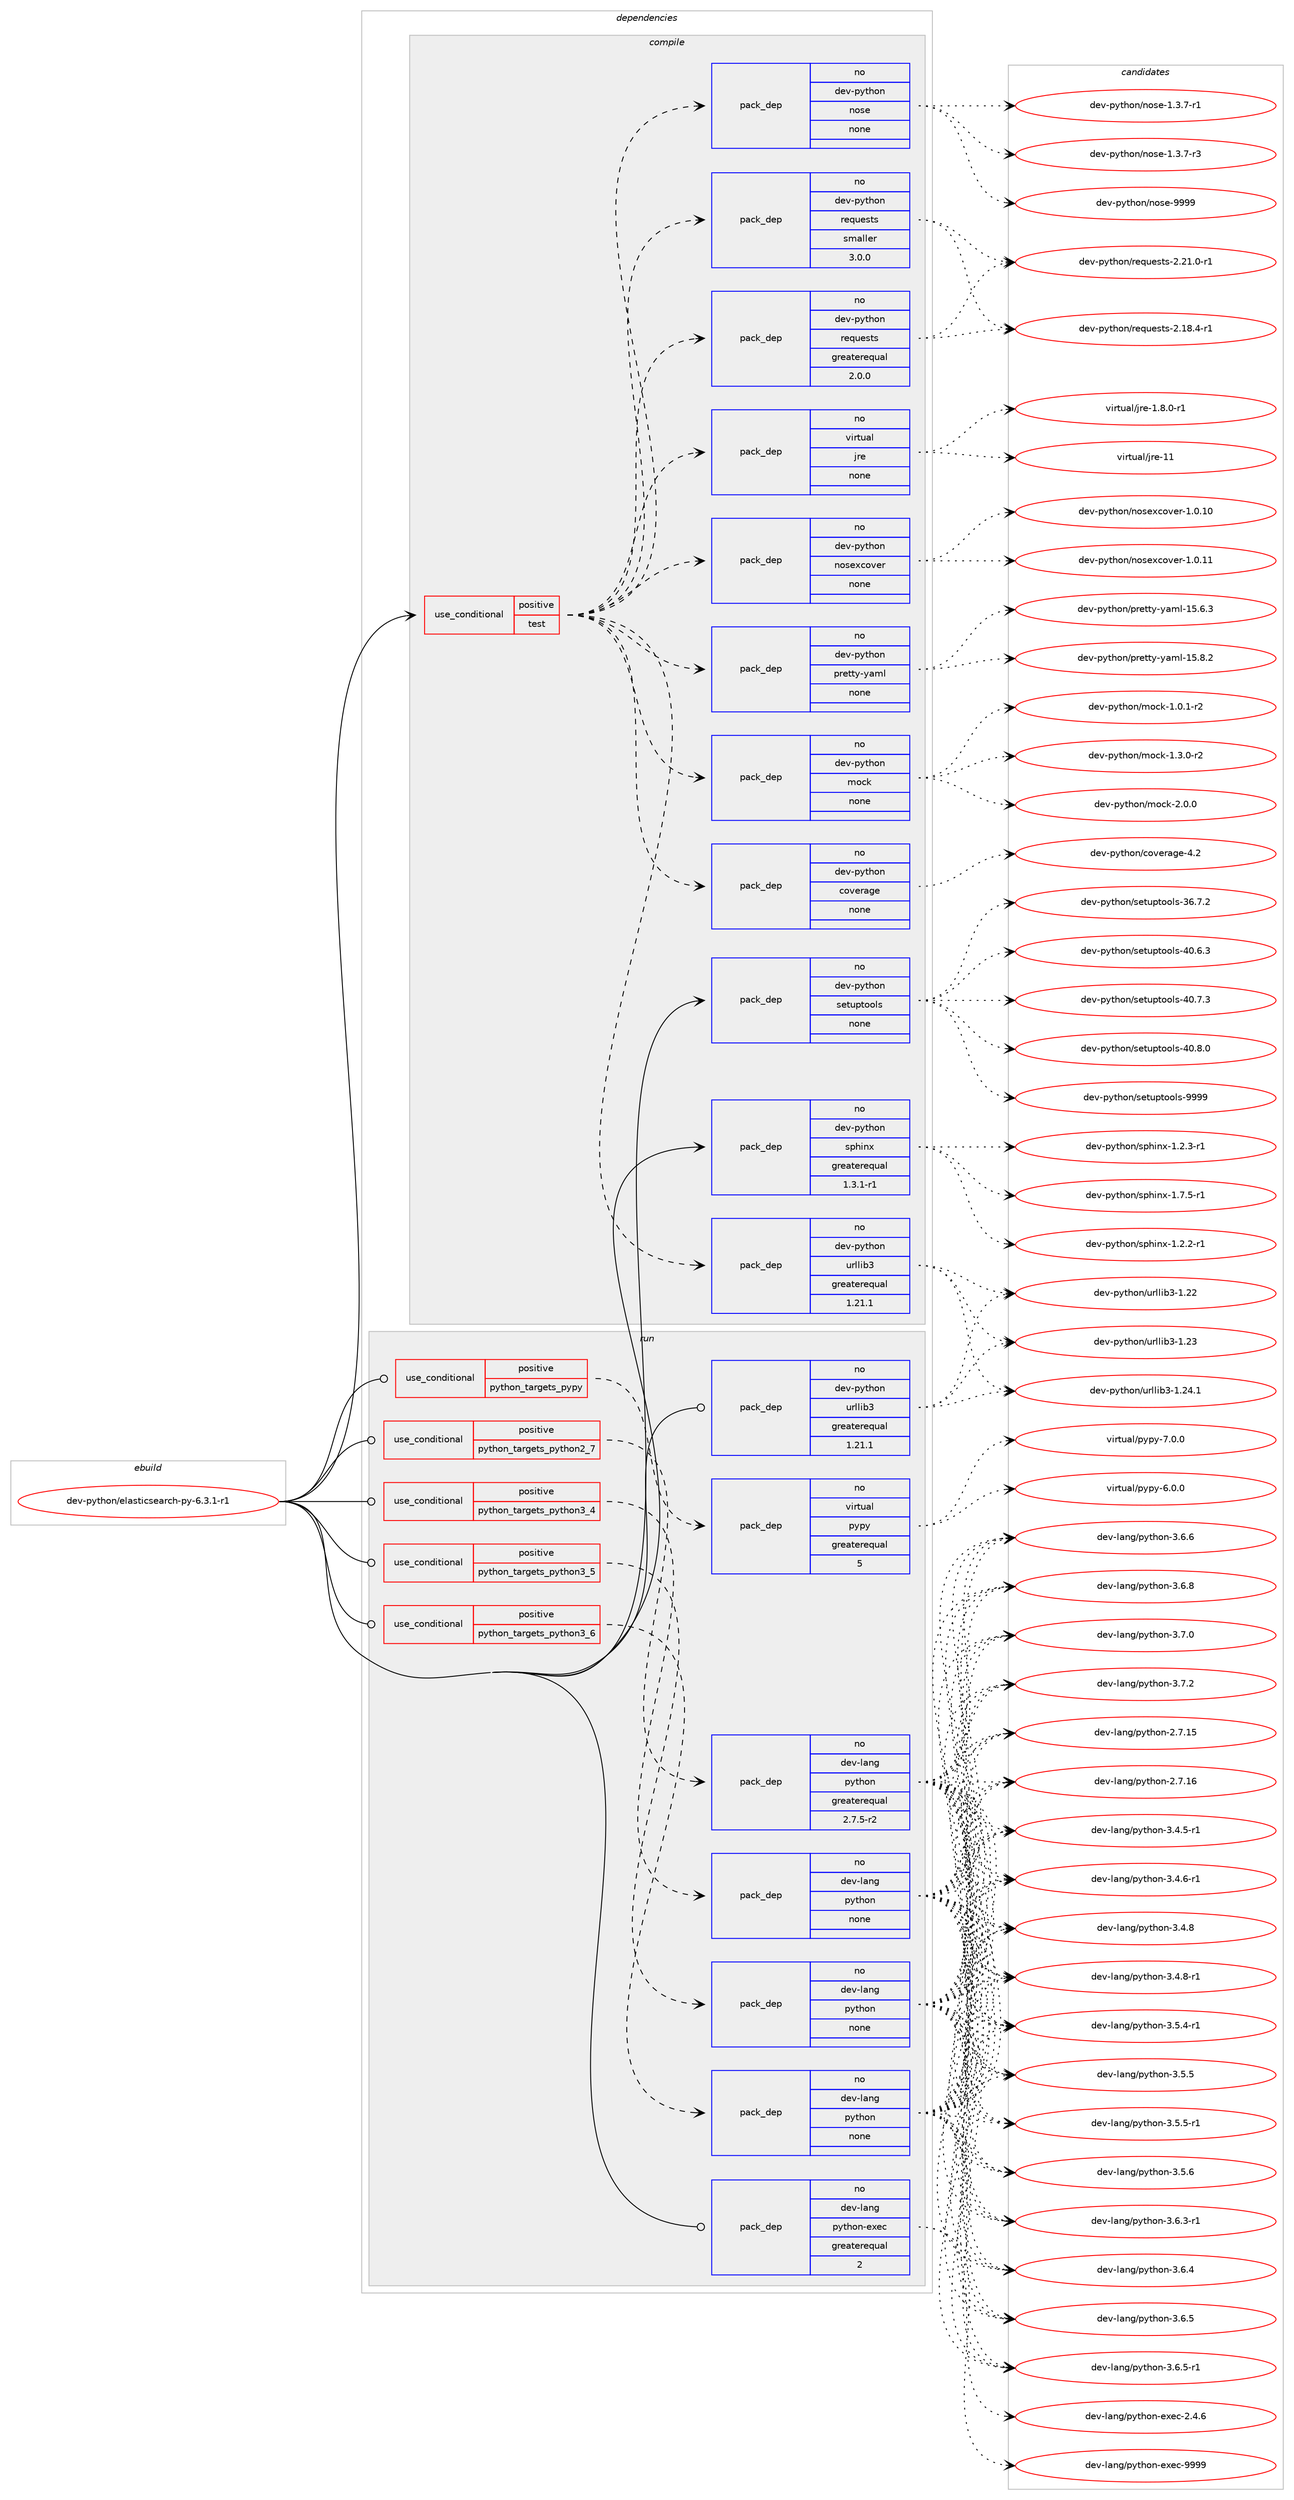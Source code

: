 digraph prolog {

# *************
# Graph options
# *************

newrank=true;
concentrate=true;
compound=true;
graph [rankdir=LR,fontname=Helvetica,fontsize=10,ranksep=1.5];#, ranksep=2.5, nodesep=0.2];
edge  [arrowhead=vee];
node  [fontname=Helvetica,fontsize=10];

# **********
# The ebuild
# **********

subgraph cluster_leftcol {
color=gray;
rank=same;
label=<<i>ebuild</i>>;
id [label="dev-python/elasticsearch-py-6.3.1-r1", color=red, width=4, href="../dev-python/elasticsearch-py-6.3.1-r1.svg"];
}

# ****************
# The dependencies
# ****************

subgraph cluster_midcol {
color=gray;
label=<<i>dependencies</i>>;
subgraph cluster_compile {
fillcolor="#eeeeee";
style=filled;
label=<<i>compile</i>>;
subgraph cond373852 {
dependency1407805 [label=<<TABLE BORDER="0" CELLBORDER="1" CELLSPACING="0" CELLPADDING="4"><TR><TD ROWSPAN="3" CELLPADDING="10">use_conditional</TD></TR><TR><TD>positive</TD></TR><TR><TD>test</TD></TR></TABLE>>, shape=none, color=red];
subgraph pack1010695 {
dependency1407806 [label=<<TABLE BORDER="0" CELLBORDER="1" CELLSPACING="0" CELLPADDING="4" WIDTH="220"><TR><TD ROWSPAN="6" CELLPADDING="30">pack_dep</TD></TR><TR><TD WIDTH="110">no</TD></TR><TR><TD>dev-python</TD></TR><TR><TD>urllib3</TD></TR><TR><TD>greaterequal</TD></TR><TR><TD>1.21.1</TD></TR></TABLE>>, shape=none, color=blue];
}
dependency1407805:e -> dependency1407806:w [weight=20,style="dashed",arrowhead="vee"];
subgraph pack1010696 {
dependency1407807 [label=<<TABLE BORDER="0" CELLBORDER="1" CELLSPACING="0" CELLPADDING="4" WIDTH="220"><TR><TD ROWSPAN="6" CELLPADDING="30">pack_dep</TD></TR><TR><TD WIDTH="110">no</TD></TR><TR><TD>dev-python</TD></TR><TR><TD>requests</TD></TR><TR><TD>greaterequal</TD></TR><TR><TD>2.0.0</TD></TR></TABLE>>, shape=none, color=blue];
}
dependency1407805:e -> dependency1407807:w [weight=20,style="dashed",arrowhead="vee"];
subgraph pack1010697 {
dependency1407808 [label=<<TABLE BORDER="0" CELLBORDER="1" CELLSPACING="0" CELLPADDING="4" WIDTH="220"><TR><TD ROWSPAN="6" CELLPADDING="30">pack_dep</TD></TR><TR><TD WIDTH="110">no</TD></TR><TR><TD>dev-python</TD></TR><TR><TD>requests</TD></TR><TR><TD>smaller</TD></TR><TR><TD>3.0.0</TD></TR></TABLE>>, shape=none, color=blue];
}
dependency1407805:e -> dependency1407808:w [weight=20,style="dashed",arrowhead="vee"];
subgraph pack1010698 {
dependency1407809 [label=<<TABLE BORDER="0" CELLBORDER="1" CELLSPACING="0" CELLPADDING="4" WIDTH="220"><TR><TD ROWSPAN="6" CELLPADDING="30">pack_dep</TD></TR><TR><TD WIDTH="110">no</TD></TR><TR><TD>dev-python</TD></TR><TR><TD>nose</TD></TR><TR><TD>none</TD></TR><TR><TD></TD></TR></TABLE>>, shape=none, color=blue];
}
dependency1407805:e -> dependency1407809:w [weight=20,style="dashed",arrowhead="vee"];
subgraph pack1010699 {
dependency1407810 [label=<<TABLE BORDER="0" CELLBORDER="1" CELLSPACING="0" CELLPADDING="4" WIDTH="220"><TR><TD ROWSPAN="6" CELLPADDING="30">pack_dep</TD></TR><TR><TD WIDTH="110">no</TD></TR><TR><TD>dev-python</TD></TR><TR><TD>coverage</TD></TR><TR><TD>none</TD></TR><TR><TD></TD></TR></TABLE>>, shape=none, color=blue];
}
dependency1407805:e -> dependency1407810:w [weight=20,style="dashed",arrowhead="vee"];
subgraph pack1010700 {
dependency1407811 [label=<<TABLE BORDER="0" CELLBORDER="1" CELLSPACING="0" CELLPADDING="4" WIDTH="220"><TR><TD ROWSPAN="6" CELLPADDING="30">pack_dep</TD></TR><TR><TD WIDTH="110">no</TD></TR><TR><TD>dev-python</TD></TR><TR><TD>mock</TD></TR><TR><TD>none</TD></TR><TR><TD></TD></TR></TABLE>>, shape=none, color=blue];
}
dependency1407805:e -> dependency1407811:w [weight=20,style="dashed",arrowhead="vee"];
subgraph pack1010701 {
dependency1407812 [label=<<TABLE BORDER="0" CELLBORDER="1" CELLSPACING="0" CELLPADDING="4" WIDTH="220"><TR><TD ROWSPAN="6" CELLPADDING="30">pack_dep</TD></TR><TR><TD WIDTH="110">no</TD></TR><TR><TD>dev-python</TD></TR><TR><TD>pretty-yaml</TD></TR><TR><TD>none</TD></TR><TR><TD></TD></TR></TABLE>>, shape=none, color=blue];
}
dependency1407805:e -> dependency1407812:w [weight=20,style="dashed",arrowhead="vee"];
subgraph pack1010702 {
dependency1407813 [label=<<TABLE BORDER="0" CELLBORDER="1" CELLSPACING="0" CELLPADDING="4" WIDTH="220"><TR><TD ROWSPAN="6" CELLPADDING="30">pack_dep</TD></TR><TR><TD WIDTH="110">no</TD></TR><TR><TD>dev-python</TD></TR><TR><TD>nosexcover</TD></TR><TR><TD>none</TD></TR><TR><TD></TD></TR></TABLE>>, shape=none, color=blue];
}
dependency1407805:e -> dependency1407813:w [weight=20,style="dashed",arrowhead="vee"];
subgraph pack1010703 {
dependency1407814 [label=<<TABLE BORDER="0" CELLBORDER="1" CELLSPACING="0" CELLPADDING="4" WIDTH="220"><TR><TD ROWSPAN="6" CELLPADDING="30">pack_dep</TD></TR><TR><TD WIDTH="110">no</TD></TR><TR><TD>virtual</TD></TR><TR><TD>jre</TD></TR><TR><TD>none</TD></TR><TR><TD></TD></TR></TABLE>>, shape=none, color=blue];
}
dependency1407805:e -> dependency1407814:w [weight=20,style="dashed",arrowhead="vee"];
}
id:e -> dependency1407805:w [weight=20,style="solid",arrowhead="vee"];
subgraph pack1010704 {
dependency1407815 [label=<<TABLE BORDER="0" CELLBORDER="1" CELLSPACING="0" CELLPADDING="4" WIDTH="220"><TR><TD ROWSPAN="6" CELLPADDING="30">pack_dep</TD></TR><TR><TD WIDTH="110">no</TD></TR><TR><TD>dev-python</TD></TR><TR><TD>setuptools</TD></TR><TR><TD>none</TD></TR><TR><TD></TD></TR></TABLE>>, shape=none, color=blue];
}
id:e -> dependency1407815:w [weight=20,style="solid",arrowhead="vee"];
subgraph pack1010705 {
dependency1407816 [label=<<TABLE BORDER="0" CELLBORDER="1" CELLSPACING="0" CELLPADDING="4" WIDTH="220"><TR><TD ROWSPAN="6" CELLPADDING="30">pack_dep</TD></TR><TR><TD WIDTH="110">no</TD></TR><TR><TD>dev-python</TD></TR><TR><TD>sphinx</TD></TR><TR><TD>greaterequal</TD></TR><TR><TD>1.3.1-r1</TD></TR></TABLE>>, shape=none, color=blue];
}
id:e -> dependency1407816:w [weight=20,style="solid",arrowhead="vee"];
}
subgraph cluster_compileandrun {
fillcolor="#eeeeee";
style=filled;
label=<<i>compile and run</i>>;
}
subgraph cluster_run {
fillcolor="#eeeeee";
style=filled;
label=<<i>run</i>>;
subgraph cond373853 {
dependency1407817 [label=<<TABLE BORDER="0" CELLBORDER="1" CELLSPACING="0" CELLPADDING="4"><TR><TD ROWSPAN="3" CELLPADDING="10">use_conditional</TD></TR><TR><TD>positive</TD></TR><TR><TD>python_targets_pypy</TD></TR></TABLE>>, shape=none, color=red];
subgraph pack1010706 {
dependency1407818 [label=<<TABLE BORDER="0" CELLBORDER="1" CELLSPACING="0" CELLPADDING="4" WIDTH="220"><TR><TD ROWSPAN="6" CELLPADDING="30">pack_dep</TD></TR><TR><TD WIDTH="110">no</TD></TR><TR><TD>virtual</TD></TR><TR><TD>pypy</TD></TR><TR><TD>greaterequal</TD></TR><TR><TD>5</TD></TR></TABLE>>, shape=none, color=blue];
}
dependency1407817:e -> dependency1407818:w [weight=20,style="dashed",arrowhead="vee"];
}
id:e -> dependency1407817:w [weight=20,style="solid",arrowhead="odot"];
subgraph cond373854 {
dependency1407819 [label=<<TABLE BORDER="0" CELLBORDER="1" CELLSPACING="0" CELLPADDING="4"><TR><TD ROWSPAN="3" CELLPADDING="10">use_conditional</TD></TR><TR><TD>positive</TD></TR><TR><TD>python_targets_python2_7</TD></TR></TABLE>>, shape=none, color=red];
subgraph pack1010707 {
dependency1407820 [label=<<TABLE BORDER="0" CELLBORDER="1" CELLSPACING="0" CELLPADDING="4" WIDTH="220"><TR><TD ROWSPAN="6" CELLPADDING="30">pack_dep</TD></TR><TR><TD WIDTH="110">no</TD></TR><TR><TD>dev-lang</TD></TR><TR><TD>python</TD></TR><TR><TD>greaterequal</TD></TR><TR><TD>2.7.5-r2</TD></TR></TABLE>>, shape=none, color=blue];
}
dependency1407819:e -> dependency1407820:w [weight=20,style="dashed",arrowhead="vee"];
}
id:e -> dependency1407819:w [weight=20,style="solid",arrowhead="odot"];
subgraph cond373855 {
dependency1407821 [label=<<TABLE BORDER="0" CELLBORDER="1" CELLSPACING="0" CELLPADDING="4"><TR><TD ROWSPAN="3" CELLPADDING="10">use_conditional</TD></TR><TR><TD>positive</TD></TR><TR><TD>python_targets_python3_4</TD></TR></TABLE>>, shape=none, color=red];
subgraph pack1010708 {
dependency1407822 [label=<<TABLE BORDER="0" CELLBORDER="1" CELLSPACING="0" CELLPADDING="4" WIDTH="220"><TR><TD ROWSPAN="6" CELLPADDING="30">pack_dep</TD></TR><TR><TD WIDTH="110">no</TD></TR><TR><TD>dev-lang</TD></TR><TR><TD>python</TD></TR><TR><TD>none</TD></TR><TR><TD></TD></TR></TABLE>>, shape=none, color=blue];
}
dependency1407821:e -> dependency1407822:w [weight=20,style="dashed",arrowhead="vee"];
}
id:e -> dependency1407821:w [weight=20,style="solid",arrowhead="odot"];
subgraph cond373856 {
dependency1407823 [label=<<TABLE BORDER="0" CELLBORDER="1" CELLSPACING="0" CELLPADDING="4"><TR><TD ROWSPAN="3" CELLPADDING="10">use_conditional</TD></TR><TR><TD>positive</TD></TR><TR><TD>python_targets_python3_5</TD></TR></TABLE>>, shape=none, color=red];
subgraph pack1010709 {
dependency1407824 [label=<<TABLE BORDER="0" CELLBORDER="1" CELLSPACING="0" CELLPADDING="4" WIDTH="220"><TR><TD ROWSPAN="6" CELLPADDING="30">pack_dep</TD></TR><TR><TD WIDTH="110">no</TD></TR><TR><TD>dev-lang</TD></TR><TR><TD>python</TD></TR><TR><TD>none</TD></TR><TR><TD></TD></TR></TABLE>>, shape=none, color=blue];
}
dependency1407823:e -> dependency1407824:w [weight=20,style="dashed",arrowhead="vee"];
}
id:e -> dependency1407823:w [weight=20,style="solid",arrowhead="odot"];
subgraph cond373857 {
dependency1407825 [label=<<TABLE BORDER="0" CELLBORDER="1" CELLSPACING="0" CELLPADDING="4"><TR><TD ROWSPAN="3" CELLPADDING="10">use_conditional</TD></TR><TR><TD>positive</TD></TR><TR><TD>python_targets_python3_6</TD></TR></TABLE>>, shape=none, color=red];
subgraph pack1010710 {
dependency1407826 [label=<<TABLE BORDER="0" CELLBORDER="1" CELLSPACING="0" CELLPADDING="4" WIDTH="220"><TR><TD ROWSPAN="6" CELLPADDING="30">pack_dep</TD></TR><TR><TD WIDTH="110">no</TD></TR><TR><TD>dev-lang</TD></TR><TR><TD>python</TD></TR><TR><TD>none</TD></TR><TR><TD></TD></TR></TABLE>>, shape=none, color=blue];
}
dependency1407825:e -> dependency1407826:w [weight=20,style="dashed",arrowhead="vee"];
}
id:e -> dependency1407825:w [weight=20,style="solid",arrowhead="odot"];
subgraph pack1010711 {
dependency1407827 [label=<<TABLE BORDER="0" CELLBORDER="1" CELLSPACING="0" CELLPADDING="4" WIDTH="220"><TR><TD ROWSPAN="6" CELLPADDING="30">pack_dep</TD></TR><TR><TD WIDTH="110">no</TD></TR><TR><TD>dev-lang</TD></TR><TR><TD>python-exec</TD></TR><TR><TD>greaterequal</TD></TR><TR><TD>2</TD></TR></TABLE>>, shape=none, color=blue];
}
id:e -> dependency1407827:w [weight=20,style="solid",arrowhead="odot"];
subgraph pack1010712 {
dependency1407828 [label=<<TABLE BORDER="0" CELLBORDER="1" CELLSPACING="0" CELLPADDING="4" WIDTH="220"><TR><TD ROWSPAN="6" CELLPADDING="30">pack_dep</TD></TR><TR><TD WIDTH="110">no</TD></TR><TR><TD>dev-python</TD></TR><TR><TD>urllib3</TD></TR><TR><TD>greaterequal</TD></TR><TR><TD>1.21.1</TD></TR></TABLE>>, shape=none, color=blue];
}
id:e -> dependency1407828:w [weight=20,style="solid",arrowhead="odot"];
}
}

# **************
# The candidates
# **************

subgraph cluster_choices {
rank=same;
color=gray;
label=<<i>candidates</i>>;

subgraph choice1010695 {
color=black;
nodesep=1;
choice100101118451121211161041111104711711410810810598514549465050 [label="dev-python/urllib3-1.22", color=red, width=4,href="../dev-python/urllib3-1.22.svg"];
choice100101118451121211161041111104711711410810810598514549465051 [label="dev-python/urllib3-1.23", color=red, width=4,href="../dev-python/urllib3-1.23.svg"];
choice1001011184511212111610411111047117114108108105985145494650524649 [label="dev-python/urllib3-1.24.1", color=red, width=4,href="../dev-python/urllib3-1.24.1.svg"];
dependency1407806:e -> choice100101118451121211161041111104711711410810810598514549465050:w [style=dotted,weight="100"];
dependency1407806:e -> choice100101118451121211161041111104711711410810810598514549465051:w [style=dotted,weight="100"];
dependency1407806:e -> choice1001011184511212111610411111047117114108108105985145494650524649:w [style=dotted,weight="100"];
}
subgraph choice1010696 {
color=black;
nodesep=1;
choice1001011184511212111610411111047114101113117101115116115455046495646524511449 [label="dev-python/requests-2.18.4-r1", color=red, width=4,href="../dev-python/requests-2.18.4-r1.svg"];
choice1001011184511212111610411111047114101113117101115116115455046504946484511449 [label="dev-python/requests-2.21.0-r1", color=red, width=4,href="../dev-python/requests-2.21.0-r1.svg"];
dependency1407807:e -> choice1001011184511212111610411111047114101113117101115116115455046495646524511449:w [style=dotted,weight="100"];
dependency1407807:e -> choice1001011184511212111610411111047114101113117101115116115455046504946484511449:w [style=dotted,weight="100"];
}
subgraph choice1010697 {
color=black;
nodesep=1;
choice1001011184511212111610411111047114101113117101115116115455046495646524511449 [label="dev-python/requests-2.18.4-r1", color=red, width=4,href="../dev-python/requests-2.18.4-r1.svg"];
choice1001011184511212111610411111047114101113117101115116115455046504946484511449 [label="dev-python/requests-2.21.0-r1", color=red, width=4,href="../dev-python/requests-2.21.0-r1.svg"];
dependency1407808:e -> choice1001011184511212111610411111047114101113117101115116115455046495646524511449:w [style=dotted,weight="100"];
dependency1407808:e -> choice1001011184511212111610411111047114101113117101115116115455046504946484511449:w [style=dotted,weight="100"];
}
subgraph choice1010698 {
color=black;
nodesep=1;
choice10010111845112121116104111110471101111151014549465146554511449 [label="dev-python/nose-1.3.7-r1", color=red, width=4,href="../dev-python/nose-1.3.7-r1.svg"];
choice10010111845112121116104111110471101111151014549465146554511451 [label="dev-python/nose-1.3.7-r3", color=red, width=4,href="../dev-python/nose-1.3.7-r3.svg"];
choice10010111845112121116104111110471101111151014557575757 [label="dev-python/nose-9999", color=red, width=4,href="../dev-python/nose-9999.svg"];
dependency1407809:e -> choice10010111845112121116104111110471101111151014549465146554511449:w [style=dotted,weight="100"];
dependency1407809:e -> choice10010111845112121116104111110471101111151014549465146554511451:w [style=dotted,weight="100"];
dependency1407809:e -> choice10010111845112121116104111110471101111151014557575757:w [style=dotted,weight="100"];
}
subgraph choice1010699 {
color=black;
nodesep=1;
choice1001011184511212111610411111047991111181011149710310145524650 [label="dev-python/coverage-4.2", color=red, width=4,href="../dev-python/coverage-4.2.svg"];
dependency1407810:e -> choice1001011184511212111610411111047991111181011149710310145524650:w [style=dotted,weight="100"];
}
subgraph choice1010700 {
color=black;
nodesep=1;
choice1001011184511212111610411111047109111991074549464846494511450 [label="dev-python/mock-1.0.1-r2", color=red, width=4,href="../dev-python/mock-1.0.1-r2.svg"];
choice1001011184511212111610411111047109111991074549465146484511450 [label="dev-python/mock-1.3.0-r2", color=red, width=4,href="../dev-python/mock-1.3.0-r2.svg"];
choice100101118451121211161041111104710911199107455046484648 [label="dev-python/mock-2.0.0", color=red, width=4,href="../dev-python/mock-2.0.0.svg"];
dependency1407811:e -> choice1001011184511212111610411111047109111991074549464846494511450:w [style=dotted,weight="100"];
dependency1407811:e -> choice1001011184511212111610411111047109111991074549465146484511450:w [style=dotted,weight="100"];
dependency1407811:e -> choice100101118451121211161041111104710911199107455046484648:w [style=dotted,weight="100"];
}
subgraph choice1010701 {
color=black;
nodesep=1;
choice1001011184511212111610411111047112114101116116121451219710910845495346544651 [label="dev-python/pretty-yaml-15.6.3", color=red, width=4,href="../dev-python/pretty-yaml-15.6.3.svg"];
choice1001011184511212111610411111047112114101116116121451219710910845495346564650 [label="dev-python/pretty-yaml-15.8.2", color=red, width=4,href="../dev-python/pretty-yaml-15.8.2.svg"];
dependency1407812:e -> choice1001011184511212111610411111047112114101116116121451219710910845495346544651:w [style=dotted,weight="100"];
dependency1407812:e -> choice1001011184511212111610411111047112114101116116121451219710910845495346564650:w [style=dotted,weight="100"];
}
subgraph choice1010702 {
color=black;
nodesep=1;
choice10010111845112121116104111110471101111151011209911111810111445494648464948 [label="dev-python/nosexcover-1.0.10", color=red, width=4,href="../dev-python/nosexcover-1.0.10.svg"];
choice10010111845112121116104111110471101111151011209911111810111445494648464949 [label="dev-python/nosexcover-1.0.11", color=red, width=4,href="../dev-python/nosexcover-1.0.11.svg"];
dependency1407813:e -> choice10010111845112121116104111110471101111151011209911111810111445494648464948:w [style=dotted,weight="100"];
dependency1407813:e -> choice10010111845112121116104111110471101111151011209911111810111445494648464949:w [style=dotted,weight="100"];
}
subgraph choice1010703 {
color=black;
nodesep=1;
choice11810511411611797108471061141014549465646484511449 [label="virtual/jre-1.8.0-r1", color=red, width=4,href="../virtual/jre-1.8.0-r1.svg"];
choice1181051141161179710847106114101454949 [label="virtual/jre-11", color=red, width=4,href="../virtual/jre-11.svg"];
dependency1407814:e -> choice11810511411611797108471061141014549465646484511449:w [style=dotted,weight="100"];
dependency1407814:e -> choice1181051141161179710847106114101454949:w [style=dotted,weight="100"];
}
subgraph choice1010704 {
color=black;
nodesep=1;
choice100101118451121211161041111104711510111611711211611111110811545515446554650 [label="dev-python/setuptools-36.7.2", color=red, width=4,href="../dev-python/setuptools-36.7.2.svg"];
choice100101118451121211161041111104711510111611711211611111110811545524846544651 [label="dev-python/setuptools-40.6.3", color=red, width=4,href="../dev-python/setuptools-40.6.3.svg"];
choice100101118451121211161041111104711510111611711211611111110811545524846554651 [label="dev-python/setuptools-40.7.3", color=red, width=4,href="../dev-python/setuptools-40.7.3.svg"];
choice100101118451121211161041111104711510111611711211611111110811545524846564648 [label="dev-python/setuptools-40.8.0", color=red, width=4,href="../dev-python/setuptools-40.8.0.svg"];
choice10010111845112121116104111110471151011161171121161111111081154557575757 [label="dev-python/setuptools-9999", color=red, width=4,href="../dev-python/setuptools-9999.svg"];
dependency1407815:e -> choice100101118451121211161041111104711510111611711211611111110811545515446554650:w [style=dotted,weight="100"];
dependency1407815:e -> choice100101118451121211161041111104711510111611711211611111110811545524846544651:w [style=dotted,weight="100"];
dependency1407815:e -> choice100101118451121211161041111104711510111611711211611111110811545524846554651:w [style=dotted,weight="100"];
dependency1407815:e -> choice100101118451121211161041111104711510111611711211611111110811545524846564648:w [style=dotted,weight="100"];
dependency1407815:e -> choice10010111845112121116104111110471151011161171121161111111081154557575757:w [style=dotted,weight="100"];
}
subgraph choice1010705 {
color=black;
nodesep=1;
choice10010111845112121116104111110471151121041051101204549465046504511449 [label="dev-python/sphinx-1.2.2-r1", color=red, width=4,href="../dev-python/sphinx-1.2.2-r1.svg"];
choice10010111845112121116104111110471151121041051101204549465046514511449 [label="dev-python/sphinx-1.2.3-r1", color=red, width=4,href="../dev-python/sphinx-1.2.3-r1.svg"];
choice10010111845112121116104111110471151121041051101204549465546534511449 [label="dev-python/sphinx-1.7.5-r1", color=red, width=4,href="../dev-python/sphinx-1.7.5-r1.svg"];
dependency1407816:e -> choice10010111845112121116104111110471151121041051101204549465046504511449:w [style=dotted,weight="100"];
dependency1407816:e -> choice10010111845112121116104111110471151121041051101204549465046514511449:w [style=dotted,weight="100"];
dependency1407816:e -> choice10010111845112121116104111110471151121041051101204549465546534511449:w [style=dotted,weight="100"];
}
subgraph choice1010706 {
color=black;
nodesep=1;
choice1181051141161179710847112121112121455446484648 [label="virtual/pypy-6.0.0", color=red, width=4,href="../virtual/pypy-6.0.0.svg"];
choice1181051141161179710847112121112121455546484648 [label="virtual/pypy-7.0.0", color=red, width=4,href="../virtual/pypy-7.0.0.svg"];
dependency1407818:e -> choice1181051141161179710847112121112121455446484648:w [style=dotted,weight="100"];
dependency1407818:e -> choice1181051141161179710847112121112121455546484648:w [style=dotted,weight="100"];
}
subgraph choice1010707 {
color=black;
nodesep=1;
choice10010111845108971101034711212111610411111045504655464953 [label="dev-lang/python-2.7.15", color=red, width=4,href="../dev-lang/python-2.7.15.svg"];
choice10010111845108971101034711212111610411111045504655464954 [label="dev-lang/python-2.7.16", color=red, width=4,href="../dev-lang/python-2.7.16.svg"];
choice1001011184510897110103471121211161041111104551465246534511449 [label="dev-lang/python-3.4.5-r1", color=red, width=4,href="../dev-lang/python-3.4.5-r1.svg"];
choice1001011184510897110103471121211161041111104551465246544511449 [label="dev-lang/python-3.4.6-r1", color=red, width=4,href="../dev-lang/python-3.4.6-r1.svg"];
choice100101118451089711010347112121116104111110455146524656 [label="dev-lang/python-3.4.8", color=red, width=4,href="../dev-lang/python-3.4.8.svg"];
choice1001011184510897110103471121211161041111104551465246564511449 [label="dev-lang/python-3.4.8-r1", color=red, width=4,href="../dev-lang/python-3.4.8-r1.svg"];
choice1001011184510897110103471121211161041111104551465346524511449 [label="dev-lang/python-3.5.4-r1", color=red, width=4,href="../dev-lang/python-3.5.4-r1.svg"];
choice100101118451089711010347112121116104111110455146534653 [label="dev-lang/python-3.5.5", color=red, width=4,href="../dev-lang/python-3.5.5.svg"];
choice1001011184510897110103471121211161041111104551465346534511449 [label="dev-lang/python-3.5.5-r1", color=red, width=4,href="../dev-lang/python-3.5.5-r1.svg"];
choice100101118451089711010347112121116104111110455146534654 [label="dev-lang/python-3.5.6", color=red, width=4,href="../dev-lang/python-3.5.6.svg"];
choice1001011184510897110103471121211161041111104551465446514511449 [label="dev-lang/python-3.6.3-r1", color=red, width=4,href="../dev-lang/python-3.6.3-r1.svg"];
choice100101118451089711010347112121116104111110455146544652 [label="dev-lang/python-3.6.4", color=red, width=4,href="../dev-lang/python-3.6.4.svg"];
choice100101118451089711010347112121116104111110455146544653 [label="dev-lang/python-3.6.5", color=red, width=4,href="../dev-lang/python-3.6.5.svg"];
choice1001011184510897110103471121211161041111104551465446534511449 [label="dev-lang/python-3.6.5-r1", color=red, width=4,href="../dev-lang/python-3.6.5-r1.svg"];
choice100101118451089711010347112121116104111110455146544654 [label="dev-lang/python-3.6.6", color=red, width=4,href="../dev-lang/python-3.6.6.svg"];
choice100101118451089711010347112121116104111110455146544656 [label="dev-lang/python-3.6.8", color=red, width=4,href="../dev-lang/python-3.6.8.svg"];
choice100101118451089711010347112121116104111110455146554648 [label="dev-lang/python-3.7.0", color=red, width=4,href="../dev-lang/python-3.7.0.svg"];
choice100101118451089711010347112121116104111110455146554650 [label="dev-lang/python-3.7.2", color=red, width=4,href="../dev-lang/python-3.7.2.svg"];
dependency1407820:e -> choice10010111845108971101034711212111610411111045504655464953:w [style=dotted,weight="100"];
dependency1407820:e -> choice10010111845108971101034711212111610411111045504655464954:w [style=dotted,weight="100"];
dependency1407820:e -> choice1001011184510897110103471121211161041111104551465246534511449:w [style=dotted,weight="100"];
dependency1407820:e -> choice1001011184510897110103471121211161041111104551465246544511449:w [style=dotted,weight="100"];
dependency1407820:e -> choice100101118451089711010347112121116104111110455146524656:w [style=dotted,weight="100"];
dependency1407820:e -> choice1001011184510897110103471121211161041111104551465246564511449:w [style=dotted,weight="100"];
dependency1407820:e -> choice1001011184510897110103471121211161041111104551465346524511449:w [style=dotted,weight="100"];
dependency1407820:e -> choice100101118451089711010347112121116104111110455146534653:w [style=dotted,weight="100"];
dependency1407820:e -> choice1001011184510897110103471121211161041111104551465346534511449:w [style=dotted,weight="100"];
dependency1407820:e -> choice100101118451089711010347112121116104111110455146534654:w [style=dotted,weight="100"];
dependency1407820:e -> choice1001011184510897110103471121211161041111104551465446514511449:w [style=dotted,weight="100"];
dependency1407820:e -> choice100101118451089711010347112121116104111110455146544652:w [style=dotted,weight="100"];
dependency1407820:e -> choice100101118451089711010347112121116104111110455146544653:w [style=dotted,weight="100"];
dependency1407820:e -> choice1001011184510897110103471121211161041111104551465446534511449:w [style=dotted,weight="100"];
dependency1407820:e -> choice100101118451089711010347112121116104111110455146544654:w [style=dotted,weight="100"];
dependency1407820:e -> choice100101118451089711010347112121116104111110455146544656:w [style=dotted,weight="100"];
dependency1407820:e -> choice100101118451089711010347112121116104111110455146554648:w [style=dotted,weight="100"];
dependency1407820:e -> choice100101118451089711010347112121116104111110455146554650:w [style=dotted,weight="100"];
}
subgraph choice1010708 {
color=black;
nodesep=1;
choice10010111845108971101034711212111610411111045504655464953 [label="dev-lang/python-2.7.15", color=red, width=4,href="../dev-lang/python-2.7.15.svg"];
choice10010111845108971101034711212111610411111045504655464954 [label="dev-lang/python-2.7.16", color=red, width=4,href="../dev-lang/python-2.7.16.svg"];
choice1001011184510897110103471121211161041111104551465246534511449 [label="dev-lang/python-3.4.5-r1", color=red, width=4,href="../dev-lang/python-3.4.5-r1.svg"];
choice1001011184510897110103471121211161041111104551465246544511449 [label="dev-lang/python-3.4.6-r1", color=red, width=4,href="../dev-lang/python-3.4.6-r1.svg"];
choice100101118451089711010347112121116104111110455146524656 [label="dev-lang/python-3.4.8", color=red, width=4,href="../dev-lang/python-3.4.8.svg"];
choice1001011184510897110103471121211161041111104551465246564511449 [label="dev-lang/python-3.4.8-r1", color=red, width=4,href="../dev-lang/python-3.4.8-r1.svg"];
choice1001011184510897110103471121211161041111104551465346524511449 [label="dev-lang/python-3.5.4-r1", color=red, width=4,href="../dev-lang/python-3.5.4-r1.svg"];
choice100101118451089711010347112121116104111110455146534653 [label="dev-lang/python-3.5.5", color=red, width=4,href="../dev-lang/python-3.5.5.svg"];
choice1001011184510897110103471121211161041111104551465346534511449 [label="dev-lang/python-3.5.5-r1", color=red, width=4,href="../dev-lang/python-3.5.5-r1.svg"];
choice100101118451089711010347112121116104111110455146534654 [label="dev-lang/python-3.5.6", color=red, width=4,href="../dev-lang/python-3.5.6.svg"];
choice1001011184510897110103471121211161041111104551465446514511449 [label="dev-lang/python-3.6.3-r1", color=red, width=4,href="../dev-lang/python-3.6.3-r1.svg"];
choice100101118451089711010347112121116104111110455146544652 [label="dev-lang/python-3.6.4", color=red, width=4,href="../dev-lang/python-3.6.4.svg"];
choice100101118451089711010347112121116104111110455146544653 [label="dev-lang/python-3.6.5", color=red, width=4,href="../dev-lang/python-3.6.5.svg"];
choice1001011184510897110103471121211161041111104551465446534511449 [label="dev-lang/python-3.6.5-r1", color=red, width=4,href="../dev-lang/python-3.6.5-r1.svg"];
choice100101118451089711010347112121116104111110455146544654 [label="dev-lang/python-3.6.6", color=red, width=4,href="../dev-lang/python-3.6.6.svg"];
choice100101118451089711010347112121116104111110455146544656 [label="dev-lang/python-3.6.8", color=red, width=4,href="../dev-lang/python-3.6.8.svg"];
choice100101118451089711010347112121116104111110455146554648 [label="dev-lang/python-3.7.0", color=red, width=4,href="../dev-lang/python-3.7.0.svg"];
choice100101118451089711010347112121116104111110455146554650 [label="dev-lang/python-3.7.2", color=red, width=4,href="../dev-lang/python-3.7.2.svg"];
dependency1407822:e -> choice10010111845108971101034711212111610411111045504655464953:w [style=dotted,weight="100"];
dependency1407822:e -> choice10010111845108971101034711212111610411111045504655464954:w [style=dotted,weight="100"];
dependency1407822:e -> choice1001011184510897110103471121211161041111104551465246534511449:w [style=dotted,weight="100"];
dependency1407822:e -> choice1001011184510897110103471121211161041111104551465246544511449:w [style=dotted,weight="100"];
dependency1407822:e -> choice100101118451089711010347112121116104111110455146524656:w [style=dotted,weight="100"];
dependency1407822:e -> choice1001011184510897110103471121211161041111104551465246564511449:w [style=dotted,weight="100"];
dependency1407822:e -> choice1001011184510897110103471121211161041111104551465346524511449:w [style=dotted,weight="100"];
dependency1407822:e -> choice100101118451089711010347112121116104111110455146534653:w [style=dotted,weight="100"];
dependency1407822:e -> choice1001011184510897110103471121211161041111104551465346534511449:w [style=dotted,weight="100"];
dependency1407822:e -> choice100101118451089711010347112121116104111110455146534654:w [style=dotted,weight="100"];
dependency1407822:e -> choice1001011184510897110103471121211161041111104551465446514511449:w [style=dotted,weight="100"];
dependency1407822:e -> choice100101118451089711010347112121116104111110455146544652:w [style=dotted,weight="100"];
dependency1407822:e -> choice100101118451089711010347112121116104111110455146544653:w [style=dotted,weight="100"];
dependency1407822:e -> choice1001011184510897110103471121211161041111104551465446534511449:w [style=dotted,weight="100"];
dependency1407822:e -> choice100101118451089711010347112121116104111110455146544654:w [style=dotted,weight="100"];
dependency1407822:e -> choice100101118451089711010347112121116104111110455146544656:w [style=dotted,weight="100"];
dependency1407822:e -> choice100101118451089711010347112121116104111110455146554648:w [style=dotted,weight="100"];
dependency1407822:e -> choice100101118451089711010347112121116104111110455146554650:w [style=dotted,weight="100"];
}
subgraph choice1010709 {
color=black;
nodesep=1;
choice10010111845108971101034711212111610411111045504655464953 [label="dev-lang/python-2.7.15", color=red, width=4,href="../dev-lang/python-2.7.15.svg"];
choice10010111845108971101034711212111610411111045504655464954 [label="dev-lang/python-2.7.16", color=red, width=4,href="../dev-lang/python-2.7.16.svg"];
choice1001011184510897110103471121211161041111104551465246534511449 [label="dev-lang/python-3.4.5-r1", color=red, width=4,href="../dev-lang/python-3.4.5-r1.svg"];
choice1001011184510897110103471121211161041111104551465246544511449 [label="dev-lang/python-3.4.6-r1", color=red, width=4,href="../dev-lang/python-3.4.6-r1.svg"];
choice100101118451089711010347112121116104111110455146524656 [label="dev-lang/python-3.4.8", color=red, width=4,href="../dev-lang/python-3.4.8.svg"];
choice1001011184510897110103471121211161041111104551465246564511449 [label="dev-lang/python-3.4.8-r1", color=red, width=4,href="../dev-lang/python-3.4.8-r1.svg"];
choice1001011184510897110103471121211161041111104551465346524511449 [label="dev-lang/python-3.5.4-r1", color=red, width=4,href="../dev-lang/python-3.5.4-r1.svg"];
choice100101118451089711010347112121116104111110455146534653 [label="dev-lang/python-3.5.5", color=red, width=4,href="../dev-lang/python-3.5.5.svg"];
choice1001011184510897110103471121211161041111104551465346534511449 [label="dev-lang/python-3.5.5-r1", color=red, width=4,href="../dev-lang/python-3.5.5-r1.svg"];
choice100101118451089711010347112121116104111110455146534654 [label="dev-lang/python-3.5.6", color=red, width=4,href="../dev-lang/python-3.5.6.svg"];
choice1001011184510897110103471121211161041111104551465446514511449 [label="dev-lang/python-3.6.3-r1", color=red, width=4,href="../dev-lang/python-3.6.3-r1.svg"];
choice100101118451089711010347112121116104111110455146544652 [label="dev-lang/python-3.6.4", color=red, width=4,href="../dev-lang/python-3.6.4.svg"];
choice100101118451089711010347112121116104111110455146544653 [label="dev-lang/python-3.6.5", color=red, width=4,href="../dev-lang/python-3.6.5.svg"];
choice1001011184510897110103471121211161041111104551465446534511449 [label="dev-lang/python-3.6.5-r1", color=red, width=4,href="../dev-lang/python-3.6.5-r1.svg"];
choice100101118451089711010347112121116104111110455146544654 [label="dev-lang/python-3.6.6", color=red, width=4,href="../dev-lang/python-3.6.6.svg"];
choice100101118451089711010347112121116104111110455146544656 [label="dev-lang/python-3.6.8", color=red, width=4,href="../dev-lang/python-3.6.8.svg"];
choice100101118451089711010347112121116104111110455146554648 [label="dev-lang/python-3.7.0", color=red, width=4,href="../dev-lang/python-3.7.0.svg"];
choice100101118451089711010347112121116104111110455146554650 [label="dev-lang/python-3.7.2", color=red, width=4,href="../dev-lang/python-3.7.2.svg"];
dependency1407824:e -> choice10010111845108971101034711212111610411111045504655464953:w [style=dotted,weight="100"];
dependency1407824:e -> choice10010111845108971101034711212111610411111045504655464954:w [style=dotted,weight="100"];
dependency1407824:e -> choice1001011184510897110103471121211161041111104551465246534511449:w [style=dotted,weight="100"];
dependency1407824:e -> choice1001011184510897110103471121211161041111104551465246544511449:w [style=dotted,weight="100"];
dependency1407824:e -> choice100101118451089711010347112121116104111110455146524656:w [style=dotted,weight="100"];
dependency1407824:e -> choice1001011184510897110103471121211161041111104551465246564511449:w [style=dotted,weight="100"];
dependency1407824:e -> choice1001011184510897110103471121211161041111104551465346524511449:w [style=dotted,weight="100"];
dependency1407824:e -> choice100101118451089711010347112121116104111110455146534653:w [style=dotted,weight="100"];
dependency1407824:e -> choice1001011184510897110103471121211161041111104551465346534511449:w [style=dotted,weight="100"];
dependency1407824:e -> choice100101118451089711010347112121116104111110455146534654:w [style=dotted,weight="100"];
dependency1407824:e -> choice1001011184510897110103471121211161041111104551465446514511449:w [style=dotted,weight="100"];
dependency1407824:e -> choice100101118451089711010347112121116104111110455146544652:w [style=dotted,weight="100"];
dependency1407824:e -> choice100101118451089711010347112121116104111110455146544653:w [style=dotted,weight="100"];
dependency1407824:e -> choice1001011184510897110103471121211161041111104551465446534511449:w [style=dotted,weight="100"];
dependency1407824:e -> choice100101118451089711010347112121116104111110455146544654:w [style=dotted,weight="100"];
dependency1407824:e -> choice100101118451089711010347112121116104111110455146544656:w [style=dotted,weight="100"];
dependency1407824:e -> choice100101118451089711010347112121116104111110455146554648:w [style=dotted,weight="100"];
dependency1407824:e -> choice100101118451089711010347112121116104111110455146554650:w [style=dotted,weight="100"];
}
subgraph choice1010710 {
color=black;
nodesep=1;
choice10010111845108971101034711212111610411111045504655464953 [label="dev-lang/python-2.7.15", color=red, width=4,href="../dev-lang/python-2.7.15.svg"];
choice10010111845108971101034711212111610411111045504655464954 [label="dev-lang/python-2.7.16", color=red, width=4,href="../dev-lang/python-2.7.16.svg"];
choice1001011184510897110103471121211161041111104551465246534511449 [label="dev-lang/python-3.4.5-r1", color=red, width=4,href="../dev-lang/python-3.4.5-r1.svg"];
choice1001011184510897110103471121211161041111104551465246544511449 [label="dev-lang/python-3.4.6-r1", color=red, width=4,href="../dev-lang/python-3.4.6-r1.svg"];
choice100101118451089711010347112121116104111110455146524656 [label="dev-lang/python-3.4.8", color=red, width=4,href="../dev-lang/python-3.4.8.svg"];
choice1001011184510897110103471121211161041111104551465246564511449 [label="dev-lang/python-3.4.8-r1", color=red, width=4,href="../dev-lang/python-3.4.8-r1.svg"];
choice1001011184510897110103471121211161041111104551465346524511449 [label="dev-lang/python-3.5.4-r1", color=red, width=4,href="../dev-lang/python-3.5.4-r1.svg"];
choice100101118451089711010347112121116104111110455146534653 [label="dev-lang/python-3.5.5", color=red, width=4,href="../dev-lang/python-3.5.5.svg"];
choice1001011184510897110103471121211161041111104551465346534511449 [label="dev-lang/python-3.5.5-r1", color=red, width=4,href="../dev-lang/python-3.5.5-r1.svg"];
choice100101118451089711010347112121116104111110455146534654 [label="dev-lang/python-3.5.6", color=red, width=4,href="../dev-lang/python-3.5.6.svg"];
choice1001011184510897110103471121211161041111104551465446514511449 [label="dev-lang/python-3.6.3-r1", color=red, width=4,href="../dev-lang/python-3.6.3-r1.svg"];
choice100101118451089711010347112121116104111110455146544652 [label="dev-lang/python-3.6.4", color=red, width=4,href="../dev-lang/python-3.6.4.svg"];
choice100101118451089711010347112121116104111110455146544653 [label="dev-lang/python-3.6.5", color=red, width=4,href="../dev-lang/python-3.6.5.svg"];
choice1001011184510897110103471121211161041111104551465446534511449 [label="dev-lang/python-3.6.5-r1", color=red, width=4,href="../dev-lang/python-3.6.5-r1.svg"];
choice100101118451089711010347112121116104111110455146544654 [label="dev-lang/python-3.6.6", color=red, width=4,href="../dev-lang/python-3.6.6.svg"];
choice100101118451089711010347112121116104111110455146544656 [label="dev-lang/python-3.6.8", color=red, width=4,href="../dev-lang/python-3.6.8.svg"];
choice100101118451089711010347112121116104111110455146554648 [label="dev-lang/python-3.7.0", color=red, width=4,href="../dev-lang/python-3.7.0.svg"];
choice100101118451089711010347112121116104111110455146554650 [label="dev-lang/python-3.7.2", color=red, width=4,href="../dev-lang/python-3.7.2.svg"];
dependency1407826:e -> choice10010111845108971101034711212111610411111045504655464953:w [style=dotted,weight="100"];
dependency1407826:e -> choice10010111845108971101034711212111610411111045504655464954:w [style=dotted,weight="100"];
dependency1407826:e -> choice1001011184510897110103471121211161041111104551465246534511449:w [style=dotted,weight="100"];
dependency1407826:e -> choice1001011184510897110103471121211161041111104551465246544511449:w [style=dotted,weight="100"];
dependency1407826:e -> choice100101118451089711010347112121116104111110455146524656:w [style=dotted,weight="100"];
dependency1407826:e -> choice1001011184510897110103471121211161041111104551465246564511449:w [style=dotted,weight="100"];
dependency1407826:e -> choice1001011184510897110103471121211161041111104551465346524511449:w [style=dotted,weight="100"];
dependency1407826:e -> choice100101118451089711010347112121116104111110455146534653:w [style=dotted,weight="100"];
dependency1407826:e -> choice1001011184510897110103471121211161041111104551465346534511449:w [style=dotted,weight="100"];
dependency1407826:e -> choice100101118451089711010347112121116104111110455146534654:w [style=dotted,weight="100"];
dependency1407826:e -> choice1001011184510897110103471121211161041111104551465446514511449:w [style=dotted,weight="100"];
dependency1407826:e -> choice100101118451089711010347112121116104111110455146544652:w [style=dotted,weight="100"];
dependency1407826:e -> choice100101118451089711010347112121116104111110455146544653:w [style=dotted,weight="100"];
dependency1407826:e -> choice1001011184510897110103471121211161041111104551465446534511449:w [style=dotted,weight="100"];
dependency1407826:e -> choice100101118451089711010347112121116104111110455146544654:w [style=dotted,weight="100"];
dependency1407826:e -> choice100101118451089711010347112121116104111110455146544656:w [style=dotted,weight="100"];
dependency1407826:e -> choice100101118451089711010347112121116104111110455146554648:w [style=dotted,weight="100"];
dependency1407826:e -> choice100101118451089711010347112121116104111110455146554650:w [style=dotted,weight="100"];
}
subgraph choice1010711 {
color=black;
nodesep=1;
choice1001011184510897110103471121211161041111104510112010199455046524654 [label="dev-lang/python-exec-2.4.6", color=red, width=4,href="../dev-lang/python-exec-2.4.6.svg"];
choice10010111845108971101034711212111610411111045101120101994557575757 [label="dev-lang/python-exec-9999", color=red, width=4,href="../dev-lang/python-exec-9999.svg"];
dependency1407827:e -> choice1001011184510897110103471121211161041111104510112010199455046524654:w [style=dotted,weight="100"];
dependency1407827:e -> choice10010111845108971101034711212111610411111045101120101994557575757:w [style=dotted,weight="100"];
}
subgraph choice1010712 {
color=black;
nodesep=1;
choice100101118451121211161041111104711711410810810598514549465050 [label="dev-python/urllib3-1.22", color=red, width=4,href="../dev-python/urllib3-1.22.svg"];
choice100101118451121211161041111104711711410810810598514549465051 [label="dev-python/urllib3-1.23", color=red, width=4,href="../dev-python/urllib3-1.23.svg"];
choice1001011184511212111610411111047117114108108105985145494650524649 [label="dev-python/urllib3-1.24.1", color=red, width=4,href="../dev-python/urllib3-1.24.1.svg"];
dependency1407828:e -> choice100101118451121211161041111104711711410810810598514549465050:w [style=dotted,weight="100"];
dependency1407828:e -> choice100101118451121211161041111104711711410810810598514549465051:w [style=dotted,weight="100"];
dependency1407828:e -> choice1001011184511212111610411111047117114108108105985145494650524649:w [style=dotted,weight="100"];
}
}

}

